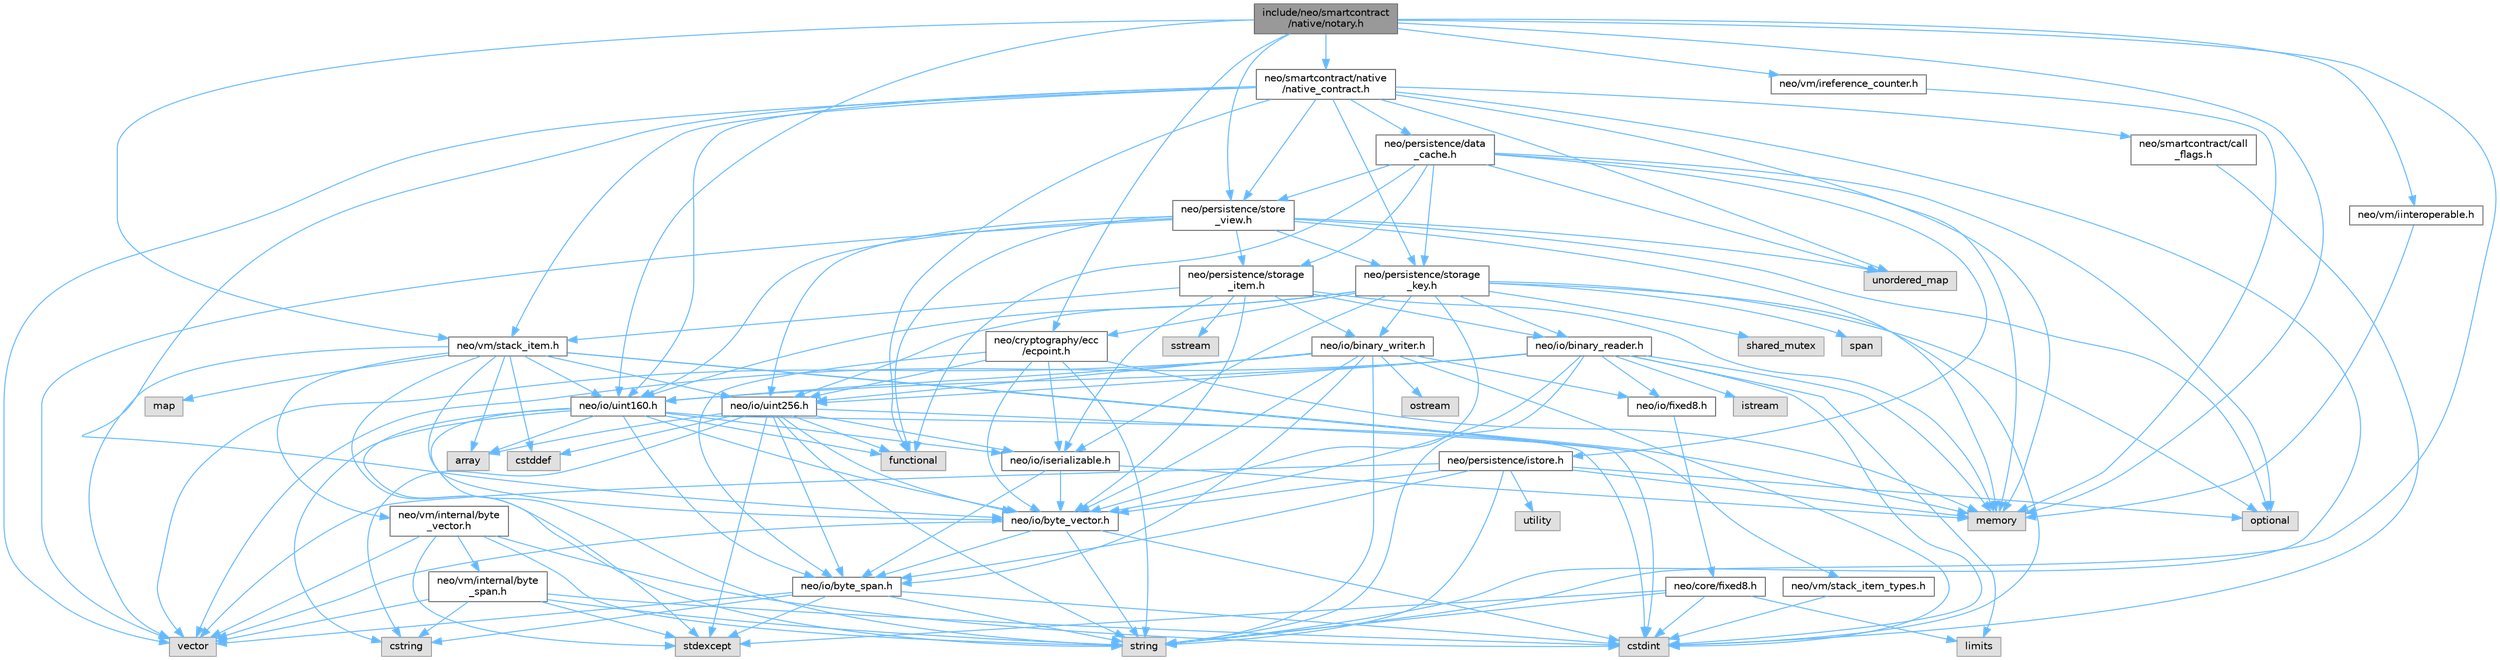 digraph "include/neo/smartcontract/native/notary.h"
{
 // LATEX_PDF_SIZE
  bgcolor="transparent";
  edge [fontname=Helvetica,fontsize=10,labelfontname=Helvetica,labelfontsize=10];
  node [fontname=Helvetica,fontsize=10,shape=box,height=0.2,width=0.4];
  Node1 [id="Node000001",label="include/neo/smartcontract\l/native/notary.h",height=0.2,width=0.4,color="gray40", fillcolor="grey60", style="filled", fontcolor="black",tooltip=" "];
  Node1 -> Node2 [id="edge1_Node000001_Node000002",color="steelblue1",style="solid",tooltip=" "];
  Node2 [id="Node000002",label="neo/cryptography/ecc\l/ecpoint.h",height=0.2,width=0.4,color="grey40", fillcolor="white", style="filled",URL="$ecpoint_8h.html",tooltip=" "];
  Node2 -> Node3 [id="edge2_Node000002_Node000003",color="steelblue1",style="solid",tooltip=" "];
  Node3 [id="Node000003",label="neo/io/byte_span.h",height=0.2,width=0.4,color="grey40", fillcolor="white", style="filled",URL="$io_2byte__span_8h.html",tooltip=" "];
  Node3 -> Node4 [id="edge3_Node000003_Node000004",color="steelblue1",style="solid",tooltip=" "];
  Node4 [id="Node000004",label="cstdint",height=0.2,width=0.4,color="grey60", fillcolor="#E0E0E0", style="filled",tooltip=" "];
  Node3 -> Node5 [id="edge4_Node000003_Node000005",color="steelblue1",style="solid",tooltip=" "];
  Node5 [id="Node000005",label="cstring",height=0.2,width=0.4,color="grey60", fillcolor="#E0E0E0", style="filled",tooltip=" "];
  Node3 -> Node6 [id="edge5_Node000003_Node000006",color="steelblue1",style="solid",tooltip=" "];
  Node6 [id="Node000006",label="stdexcept",height=0.2,width=0.4,color="grey60", fillcolor="#E0E0E0", style="filled",tooltip=" "];
  Node3 -> Node7 [id="edge6_Node000003_Node000007",color="steelblue1",style="solid",tooltip=" "];
  Node7 [id="Node000007",label="string",height=0.2,width=0.4,color="grey60", fillcolor="#E0E0E0", style="filled",tooltip=" "];
  Node3 -> Node8 [id="edge7_Node000003_Node000008",color="steelblue1",style="solid",tooltip=" "];
  Node8 [id="Node000008",label="vector",height=0.2,width=0.4,color="grey60", fillcolor="#E0E0E0", style="filled",tooltip=" "];
  Node2 -> Node9 [id="edge8_Node000002_Node000009",color="steelblue1",style="solid",tooltip=" "];
  Node9 [id="Node000009",label="neo/io/byte_vector.h",height=0.2,width=0.4,color="grey40", fillcolor="white", style="filled",URL="$io_2byte__vector_8h.html",tooltip=" "];
  Node9 -> Node3 [id="edge9_Node000009_Node000003",color="steelblue1",style="solid",tooltip=" "];
  Node9 -> Node4 [id="edge10_Node000009_Node000004",color="steelblue1",style="solid",tooltip=" "];
  Node9 -> Node7 [id="edge11_Node000009_Node000007",color="steelblue1",style="solid",tooltip=" "];
  Node9 -> Node8 [id="edge12_Node000009_Node000008",color="steelblue1",style="solid",tooltip=" "];
  Node2 -> Node10 [id="edge13_Node000002_Node000010",color="steelblue1",style="solid",tooltip=" "];
  Node10 [id="Node000010",label="neo/io/iserializable.h",height=0.2,width=0.4,color="grey40", fillcolor="white", style="filled",URL="$iserializable_8h.html",tooltip=" "];
  Node10 -> Node3 [id="edge14_Node000010_Node000003",color="steelblue1",style="solid",tooltip=" "];
  Node10 -> Node9 [id="edge15_Node000010_Node000009",color="steelblue1",style="solid",tooltip=" "];
  Node10 -> Node11 [id="edge16_Node000010_Node000011",color="steelblue1",style="solid",tooltip=" "];
  Node11 [id="Node000011",label="memory",height=0.2,width=0.4,color="grey60", fillcolor="#E0E0E0", style="filled",tooltip=" "];
  Node2 -> Node12 [id="edge17_Node000002_Node000012",color="steelblue1",style="solid",tooltip=" "];
  Node12 [id="Node000012",label="neo/io/uint256.h",height=0.2,width=0.4,color="grey40", fillcolor="white", style="filled",URL="$uint256_8h.html",tooltip=" "];
  Node12 -> Node3 [id="edge18_Node000012_Node000003",color="steelblue1",style="solid",tooltip=" "];
  Node12 -> Node9 [id="edge19_Node000012_Node000009",color="steelblue1",style="solid",tooltip=" "];
  Node12 -> Node10 [id="edge20_Node000012_Node000010",color="steelblue1",style="solid",tooltip=" "];
  Node12 -> Node13 [id="edge21_Node000012_Node000013",color="steelblue1",style="solid",tooltip=" "];
  Node13 [id="Node000013",label="array",height=0.2,width=0.4,color="grey60", fillcolor="#E0E0E0", style="filled",tooltip=" "];
  Node12 -> Node14 [id="edge22_Node000012_Node000014",color="steelblue1",style="solid",tooltip=" "];
  Node14 [id="Node000014",label="cstddef",height=0.2,width=0.4,color="grey60", fillcolor="#E0E0E0", style="filled",tooltip=" "];
  Node12 -> Node4 [id="edge23_Node000012_Node000004",color="steelblue1",style="solid",tooltip=" "];
  Node12 -> Node5 [id="edge24_Node000012_Node000005",color="steelblue1",style="solid",tooltip=" "];
  Node12 -> Node15 [id="edge25_Node000012_Node000015",color="steelblue1",style="solid",tooltip=" "];
  Node15 [id="Node000015",label="functional",height=0.2,width=0.4,color="grey60", fillcolor="#E0E0E0", style="filled",tooltip=" "];
  Node12 -> Node6 [id="edge26_Node000012_Node000006",color="steelblue1",style="solid",tooltip=" "];
  Node12 -> Node7 [id="edge27_Node000012_Node000007",color="steelblue1",style="solid",tooltip=" "];
  Node2 -> Node11 [id="edge28_Node000002_Node000011",color="steelblue1",style="solid",tooltip=" "];
  Node2 -> Node7 [id="edge29_Node000002_Node000007",color="steelblue1",style="solid",tooltip=" "];
  Node1 -> Node16 [id="edge30_Node000001_Node000016",color="steelblue1",style="solid",tooltip=" "];
  Node16 [id="Node000016",label="neo/io/uint160.h",height=0.2,width=0.4,color="grey40", fillcolor="white", style="filled",URL="$uint160_8h.html",tooltip=" "];
  Node16 -> Node3 [id="edge31_Node000016_Node000003",color="steelblue1",style="solid",tooltip=" "];
  Node16 -> Node9 [id="edge32_Node000016_Node000009",color="steelblue1",style="solid",tooltip=" "];
  Node16 -> Node10 [id="edge33_Node000016_Node000010",color="steelblue1",style="solid",tooltip=" "];
  Node16 -> Node13 [id="edge34_Node000016_Node000013",color="steelblue1",style="solid",tooltip=" "];
  Node16 -> Node4 [id="edge35_Node000016_Node000004",color="steelblue1",style="solid",tooltip=" "];
  Node16 -> Node5 [id="edge36_Node000016_Node000005",color="steelblue1",style="solid",tooltip=" "];
  Node16 -> Node15 [id="edge37_Node000016_Node000015",color="steelblue1",style="solid",tooltip=" "];
  Node16 -> Node6 [id="edge38_Node000016_Node000006",color="steelblue1",style="solid",tooltip=" "];
  Node16 -> Node7 [id="edge39_Node000016_Node000007",color="steelblue1",style="solid",tooltip=" "];
  Node1 -> Node17 [id="edge40_Node000001_Node000017",color="steelblue1",style="solid",tooltip=" "];
  Node17 [id="Node000017",label="neo/persistence/store\l_view.h",height=0.2,width=0.4,color="grey40", fillcolor="white", style="filled",URL="$store__view_8h.html",tooltip=" "];
  Node17 -> Node16 [id="edge41_Node000017_Node000016",color="steelblue1",style="solid",tooltip=" "];
  Node17 -> Node12 [id="edge42_Node000017_Node000012",color="steelblue1",style="solid",tooltip=" "];
  Node17 -> Node18 [id="edge43_Node000017_Node000018",color="steelblue1",style="solid",tooltip=" "];
  Node18 [id="Node000018",label="neo/persistence/storage\l_item.h",height=0.2,width=0.4,color="grey40", fillcolor="white", style="filled",URL="$persistence_2storage__item_8h.html",tooltip=" "];
  Node18 -> Node19 [id="edge44_Node000018_Node000019",color="steelblue1",style="solid",tooltip=" "];
  Node19 [id="Node000019",label="neo/io/binary_reader.h",height=0.2,width=0.4,color="grey40", fillcolor="white", style="filled",URL="$binary__reader_8h.html",tooltip=" "];
  Node19 -> Node9 [id="edge45_Node000019_Node000009",color="steelblue1",style="solid",tooltip=" "];
  Node19 -> Node20 [id="edge46_Node000019_Node000020",color="steelblue1",style="solid",tooltip=" "];
  Node20 [id="Node000020",label="neo/io/fixed8.h",height=0.2,width=0.4,color="grey40", fillcolor="white", style="filled",URL="$io_2fixed8_8h.html",tooltip=" "];
  Node20 -> Node21 [id="edge47_Node000020_Node000021",color="steelblue1",style="solid",tooltip=" "];
  Node21 [id="Node000021",label="neo/core/fixed8.h",height=0.2,width=0.4,color="grey40", fillcolor="white", style="filled",URL="$core_2fixed8_8h.html",tooltip=" "];
  Node21 -> Node4 [id="edge48_Node000021_Node000004",color="steelblue1",style="solid",tooltip=" "];
  Node21 -> Node22 [id="edge49_Node000021_Node000022",color="steelblue1",style="solid",tooltip=" "];
  Node22 [id="Node000022",label="limits",height=0.2,width=0.4,color="grey60", fillcolor="#E0E0E0", style="filled",tooltip=" "];
  Node21 -> Node6 [id="edge50_Node000021_Node000006",color="steelblue1",style="solid",tooltip=" "];
  Node21 -> Node7 [id="edge51_Node000021_Node000007",color="steelblue1",style="solid",tooltip=" "];
  Node19 -> Node16 [id="edge52_Node000019_Node000016",color="steelblue1",style="solid",tooltip=" "];
  Node19 -> Node12 [id="edge53_Node000019_Node000012",color="steelblue1",style="solid",tooltip=" "];
  Node19 -> Node4 [id="edge54_Node000019_Node000004",color="steelblue1",style="solid",tooltip=" "];
  Node19 -> Node23 [id="edge55_Node000019_Node000023",color="steelblue1",style="solid",tooltip=" "];
  Node23 [id="Node000023",label="istream",height=0.2,width=0.4,color="grey60", fillcolor="#E0E0E0", style="filled",tooltip=" "];
  Node19 -> Node22 [id="edge56_Node000019_Node000022",color="steelblue1",style="solid",tooltip=" "];
  Node19 -> Node11 [id="edge57_Node000019_Node000011",color="steelblue1",style="solid",tooltip=" "];
  Node19 -> Node7 [id="edge58_Node000019_Node000007",color="steelblue1",style="solid",tooltip=" "];
  Node19 -> Node8 [id="edge59_Node000019_Node000008",color="steelblue1",style="solid",tooltip=" "];
  Node18 -> Node24 [id="edge60_Node000018_Node000024",color="steelblue1",style="solid",tooltip=" "];
  Node24 [id="Node000024",label="neo/io/binary_writer.h",height=0.2,width=0.4,color="grey40", fillcolor="white", style="filled",URL="$binary__writer_8h.html",tooltip=" "];
  Node24 -> Node3 [id="edge61_Node000024_Node000003",color="steelblue1",style="solid",tooltip=" "];
  Node24 -> Node9 [id="edge62_Node000024_Node000009",color="steelblue1",style="solid",tooltip=" "];
  Node24 -> Node20 [id="edge63_Node000024_Node000020",color="steelblue1",style="solid",tooltip=" "];
  Node24 -> Node16 [id="edge64_Node000024_Node000016",color="steelblue1",style="solid",tooltip=" "];
  Node24 -> Node12 [id="edge65_Node000024_Node000012",color="steelblue1",style="solid",tooltip=" "];
  Node24 -> Node4 [id="edge66_Node000024_Node000004",color="steelblue1",style="solid",tooltip=" "];
  Node24 -> Node25 [id="edge67_Node000024_Node000025",color="steelblue1",style="solid",tooltip=" "];
  Node25 [id="Node000025",label="ostream",height=0.2,width=0.4,color="grey60", fillcolor="#E0E0E0", style="filled",tooltip=" "];
  Node24 -> Node7 [id="edge68_Node000024_Node000007",color="steelblue1",style="solid",tooltip=" "];
  Node24 -> Node8 [id="edge69_Node000024_Node000008",color="steelblue1",style="solid",tooltip=" "];
  Node18 -> Node9 [id="edge70_Node000018_Node000009",color="steelblue1",style="solid",tooltip=" "];
  Node18 -> Node10 [id="edge71_Node000018_Node000010",color="steelblue1",style="solid",tooltip=" "];
  Node18 -> Node26 [id="edge72_Node000018_Node000026",color="steelblue1",style="solid",tooltip=" "];
  Node26 [id="Node000026",label="neo/vm/stack_item.h",height=0.2,width=0.4,color="grey40", fillcolor="white", style="filled",URL="$stack__item_8h.html",tooltip=" "];
  Node26 -> Node9 [id="edge73_Node000026_Node000009",color="steelblue1",style="solid",tooltip=" "];
  Node26 -> Node16 [id="edge74_Node000026_Node000016",color="steelblue1",style="solid",tooltip=" "];
  Node26 -> Node12 [id="edge75_Node000026_Node000012",color="steelblue1",style="solid",tooltip=" "];
  Node26 -> Node27 [id="edge76_Node000026_Node000027",color="steelblue1",style="solid",tooltip=" "];
  Node27 [id="Node000027",label="neo/vm/internal/byte\l_vector.h",height=0.2,width=0.4,color="grey40", fillcolor="white", style="filled",URL="$vm_2internal_2byte__vector_8h.html",tooltip=" "];
  Node27 -> Node28 [id="edge77_Node000027_Node000028",color="steelblue1",style="solid",tooltip=" "];
  Node28 [id="Node000028",label="neo/vm/internal/byte\l_span.h",height=0.2,width=0.4,color="grey40", fillcolor="white", style="filled",URL="$vm_2internal_2byte__span_8h.html",tooltip=" "];
  Node28 -> Node4 [id="edge78_Node000028_Node000004",color="steelblue1",style="solid",tooltip=" "];
  Node28 -> Node5 [id="edge79_Node000028_Node000005",color="steelblue1",style="solid",tooltip=" "];
  Node28 -> Node6 [id="edge80_Node000028_Node000006",color="steelblue1",style="solid",tooltip=" "];
  Node28 -> Node7 [id="edge81_Node000028_Node000007",color="steelblue1",style="solid",tooltip=" "];
  Node28 -> Node8 [id="edge82_Node000028_Node000008",color="steelblue1",style="solid",tooltip=" "];
  Node27 -> Node4 [id="edge83_Node000027_Node000004",color="steelblue1",style="solid",tooltip=" "];
  Node27 -> Node6 [id="edge84_Node000027_Node000006",color="steelblue1",style="solid",tooltip=" "];
  Node27 -> Node7 [id="edge85_Node000027_Node000007",color="steelblue1",style="solid",tooltip=" "];
  Node27 -> Node8 [id="edge86_Node000027_Node000008",color="steelblue1",style="solid",tooltip=" "];
  Node26 -> Node29 [id="edge87_Node000026_Node000029",color="steelblue1",style="solid",tooltip=" "];
  Node29 [id="Node000029",label="neo/vm/stack_item_types.h",height=0.2,width=0.4,color="grey40", fillcolor="white", style="filled",URL="$stack__item__types_8h.html",tooltip=" "];
  Node29 -> Node4 [id="edge88_Node000029_Node000004",color="steelblue1",style="solid",tooltip=" "];
  Node26 -> Node13 [id="edge89_Node000026_Node000013",color="steelblue1",style="solid",tooltip=" "];
  Node26 -> Node14 [id="edge90_Node000026_Node000014",color="steelblue1",style="solid",tooltip=" "];
  Node26 -> Node30 [id="edge91_Node000026_Node000030",color="steelblue1",style="solid",tooltip=" "];
  Node30 [id="Node000030",label="map",height=0.2,width=0.4,color="grey60", fillcolor="#E0E0E0", style="filled",tooltip=" "];
  Node26 -> Node11 [id="edge92_Node000026_Node000011",color="steelblue1",style="solid",tooltip=" "];
  Node26 -> Node7 [id="edge93_Node000026_Node000007",color="steelblue1",style="solid",tooltip=" "];
  Node26 -> Node8 [id="edge94_Node000026_Node000008",color="steelblue1",style="solid",tooltip=" "];
  Node18 -> Node11 [id="edge95_Node000018_Node000011",color="steelblue1",style="solid",tooltip=" "];
  Node18 -> Node31 [id="edge96_Node000018_Node000031",color="steelblue1",style="solid",tooltip=" "];
  Node31 [id="Node000031",label="sstream",height=0.2,width=0.4,color="grey60", fillcolor="#E0E0E0", style="filled",tooltip=" "];
  Node17 -> Node32 [id="edge97_Node000017_Node000032",color="steelblue1",style="solid",tooltip=" "];
  Node32 [id="Node000032",label="neo/persistence/storage\l_key.h",height=0.2,width=0.4,color="grey40", fillcolor="white", style="filled",URL="$persistence_2storage__key_8h.html",tooltip=" "];
  Node32 -> Node2 [id="edge98_Node000032_Node000002",color="steelblue1",style="solid",tooltip=" "];
  Node32 -> Node19 [id="edge99_Node000032_Node000019",color="steelblue1",style="solid",tooltip=" "];
  Node32 -> Node24 [id="edge100_Node000032_Node000024",color="steelblue1",style="solid",tooltip=" "];
  Node32 -> Node9 [id="edge101_Node000032_Node000009",color="steelblue1",style="solid",tooltip=" "];
  Node32 -> Node10 [id="edge102_Node000032_Node000010",color="steelblue1",style="solid",tooltip=" "];
  Node32 -> Node16 [id="edge103_Node000032_Node000016",color="steelblue1",style="solid",tooltip=" "];
  Node32 -> Node12 [id="edge104_Node000032_Node000012",color="steelblue1",style="solid",tooltip=" "];
  Node32 -> Node4 [id="edge105_Node000032_Node000004",color="steelblue1",style="solid",tooltip=" "];
  Node32 -> Node33 [id="edge106_Node000032_Node000033",color="steelblue1",style="solid",tooltip=" "];
  Node33 [id="Node000033",label="optional",height=0.2,width=0.4,color="grey60", fillcolor="#E0E0E0", style="filled",tooltip=" "];
  Node32 -> Node34 [id="edge107_Node000032_Node000034",color="steelblue1",style="solid",tooltip=" "];
  Node34 [id="Node000034",label="shared_mutex",height=0.2,width=0.4,color="grey60", fillcolor="#E0E0E0", style="filled",tooltip=" "];
  Node32 -> Node35 [id="edge108_Node000032_Node000035",color="steelblue1",style="solid",tooltip=" "];
  Node35 [id="Node000035",label="span",height=0.2,width=0.4,color="grey60", fillcolor="#E0E0E0", style="filled",tooltip=" "];
  Node17 -> Node15 [id="edge109_Node000017_Node000015",color="steelblue1",style="solid",tooltip=" "];
  Node17 -> Node11 [id="edge110_Node000017_Node000011",color="steelblue1",style="solid",tooltip=" "];
  Node17 -> Node33 [id="edge111_Node000017_Node000033",color="steelblue1",style="solid",tooltip=" "];
  Node17 -> Node36 [id="edge112_Node000017_Node000036",color="steelblue1",style="solid",tooltip=" "];
  Node36 [id="Node000036",label="unordered_map",height=0.2,width=0.4,color="grey60", fillcolor="#E0E0E0", style="filled",tooltip=" "];
  Node17 -> Node8 [id="edge113_Node000017_Node000008",color="steelblue1",style="solid",tooltip=" "];
  Node1 -> Node37 [id="edge114_Node000001_Node000037",color="steelblue1",style="solid",tooltip=" "];
  Node37 [id="Node000037",label="neo/smartcontract/native\l/native_contract.h",height=0.2,width=0.4,color="grey40", fillcolor="white", style="filled",URL="$native_2native__contract_8h.html",tooltip=" "];
  Node37 -> Node9 [id="edge115_Node000037_Node000009",color="steelblue1",style="solid",tooltip=" "];
  Node37 -> Node16 [id="edge116_Node000037_Node000016",color="steelblue1",style="solid",tooltip=" "];
  Node37 -> Node38 [id="edge117_Node000037_Node000038",color="steelblue1",style="solid",tooltip=" "];
  Node38 [id="Node000038",label="neo/persistence/data\l_cache.h",height=0.2,width=0.4,color="grey40", fillcolor="white", style="filled",URL="$data__cache_8h.html",tooltip=" "];
  Node38 -> Node39 [id="edge118_Node000038_Node000039",color="steelblue1",style="solid",tooltip=" "];
  Node39 [id="Node000039",label="neo/persistence/istore.h",height=0.2,width=0.4,color="grey40", fillcolor="white", style="filled",URL="$istore_8h.html",tooltip=" "];
  Node39 -> Node3 [id="edge119_Node000039_Node000003",color="steelblue1",style="solid",tooltip=" "];
  Node39 -> Node9 [id="edge120_Node000039_Node000009",color="steelblue1",style="solid",tooltip=" "];
  Node39 -> Node11 [id="edge121_Node000039_Node000011",color="steelblue1",style="solid",tooltip=" "];
  Node39 -> Node33 [id="edge122_Node000039_Node000033",color="steelblue1",style="solid",tooltip=" "];
  Node39 -> Node7 [id="edge123_Node000039_Node000007",color="steelblue1",style="solid",tooltip=" "];
  Node39 -> Node40 [id="edge124_Node000039_Node000040",color="steelblue1",style="solid",tooltip=" "];
  Node40 [id="Node000040",label="utility",height=0.2,width=0.4,color="grey60", fillcolor="#E0E0E0", style="filled",tooltip=" "];
  Node39 -> Node8 [id="edge125_Node000039_Node000008",color="steelblue1",style="solid",tooltip=" "];
  Node38 -> Node18 [id="edge126_Node000038_Node000018",color="steelblue1",style="solid",tooltip=" "];
  Node38 -> Node32 [id="edge127_Node000038_Node000032",color="steelblue1",style="solid",tooltip=" "];
  Node38 -> Node17 [id="edge128_Node000038_Node000017",color="steelblue1",style="solid",tooltip=" "];
  Node38 -> Node15 [id="edge129_Node000038_Node000015",color="steelblue1",style="solid",tooltip=" "];
  Node38 -> Node11 [id="edge130_Node000038_Node000011",color="steelblue1",style="solid",tooltip=" "];
  Node38 -> Node33 [id="edge131_Node000038_Node000033",color="steelblue1",style="solid",tooltip=" "];
  Node38 -> Node36 [id="edge132_Node000038_Node000036",color="steelblue1",style="solid",tooltip=" "];
  Node37 -> Node32 [id="edge133_Node000037_Node000032",color="steelblue1",style="solid",tooltip=" "];
  Node37 -> Node17 [id="edge134_Node000037_Node000017",color="steelblue1",style="solid",tooltip=" "];
  Node37 -> Node41 [id="edge135_Node000037_Node000041",color="steelblue1",style="solid",tooltip=" "];
  Node41 [id="Node000041",label="neo/smartcontract/call\l_flags.h",height=0.2,width=0.4,color="grey40", fillcolor="white", style="filled",URL="$call__flags_8h.html",tooltip=" "];
  Node41 -> Node4 [id="edge136_Node000041_Node000004",color="steelblue1",style="solid",tooltip=" "];
  Node37 -> Node26 [id="edge137_Node000037_Node000026",color="steelblue1",style="solid",tooltip=" "];
  Node37 -> Node15 [id="edge138_Node000037_Node000015",color="steelblue1",style="solid",tooltip=" "];
  Node37 -> Node11 [id="edge139_Node000037_Node000011",color="steelblue1",style="solid",tooltip=" "];
  Node37 -> Node7 [id="edge140_Node000037_Node000007",color="steelblue1",style="solid",tooltip=" "];
  Node37 -> Node36 [id="edge141_Node000037_Node000036",color="steelblue1",style="solid",tooltip=" "];
  Node37 -> Node8 [id="edge142_Node000037_Node000008",color="steelblue1",style="solid",tooltip=" "];
  Node1 -> Node42 [id="edge143_Node000001_Node000042",color="steelblue1",style="solid",tooltip=" "];
  Node42 [id="Node000042",label="neo/vm/iinteroperable.h",height=0.2,width=0.4,color="grey40", fillcolor="white", style="filled",URL="$iinteroperable_8h.html",tooltip=" "];
  Node42 -> Node11 [id="edge144_Node000042_Node000011",color="steelblue1",style="solid",tooltip=" "];
  Node1 -> Node43 [id="edge145_Node000001_Node000043",color="steelblue1",style="solid",tooltip=" "];
  Node43 [id="Node000043",label="neo/vm/ireference_counter.h",height=0.2,width=0.4,color="grey40", fillcolor="white", style="filled",URL="$ireference__counter_8h.html",tooltip=" "];
  Node43 -> Node11 [id="edge146_Node000043_Node000011",color="steelblue1",style="solid",tooltip=" "];
  Node1 -> Node26 [id="edge147_Node000001_Node000026",color="steelblue1",style="solid",tooltip=" "];
  Node1 -> Node11 [id="edge148_Node000001_Node000011",color="steelblue1",style="solid",tooltip=" "];
  Node1 -> Node7 [id="edge149_Node000001_Node000007",color="steelblue1",style="solid",tooltip=" "];
}
